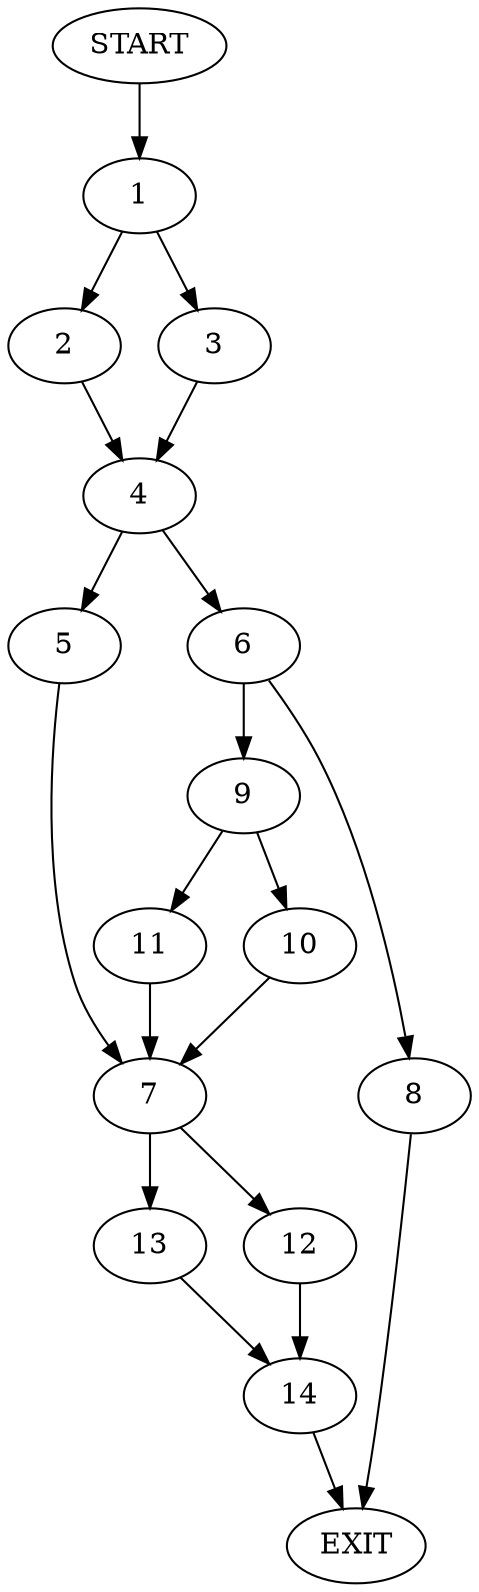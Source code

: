 digraph {
0 [label="START"]
15 [label="EXIT"]
0 -> 1
1 -> 2
1 -> 3
3 -> 4
2 -> 4
4 -> 5
4 -> 6
5 -> 7
6 -> 8
6 -> 9
9 -> 10
9 -> 11
8 -> 15
10 -> 7
11 -> 7
7 -> 12
7 -> 13
12 -> 14
13 -> 14
14 -> 15
}
